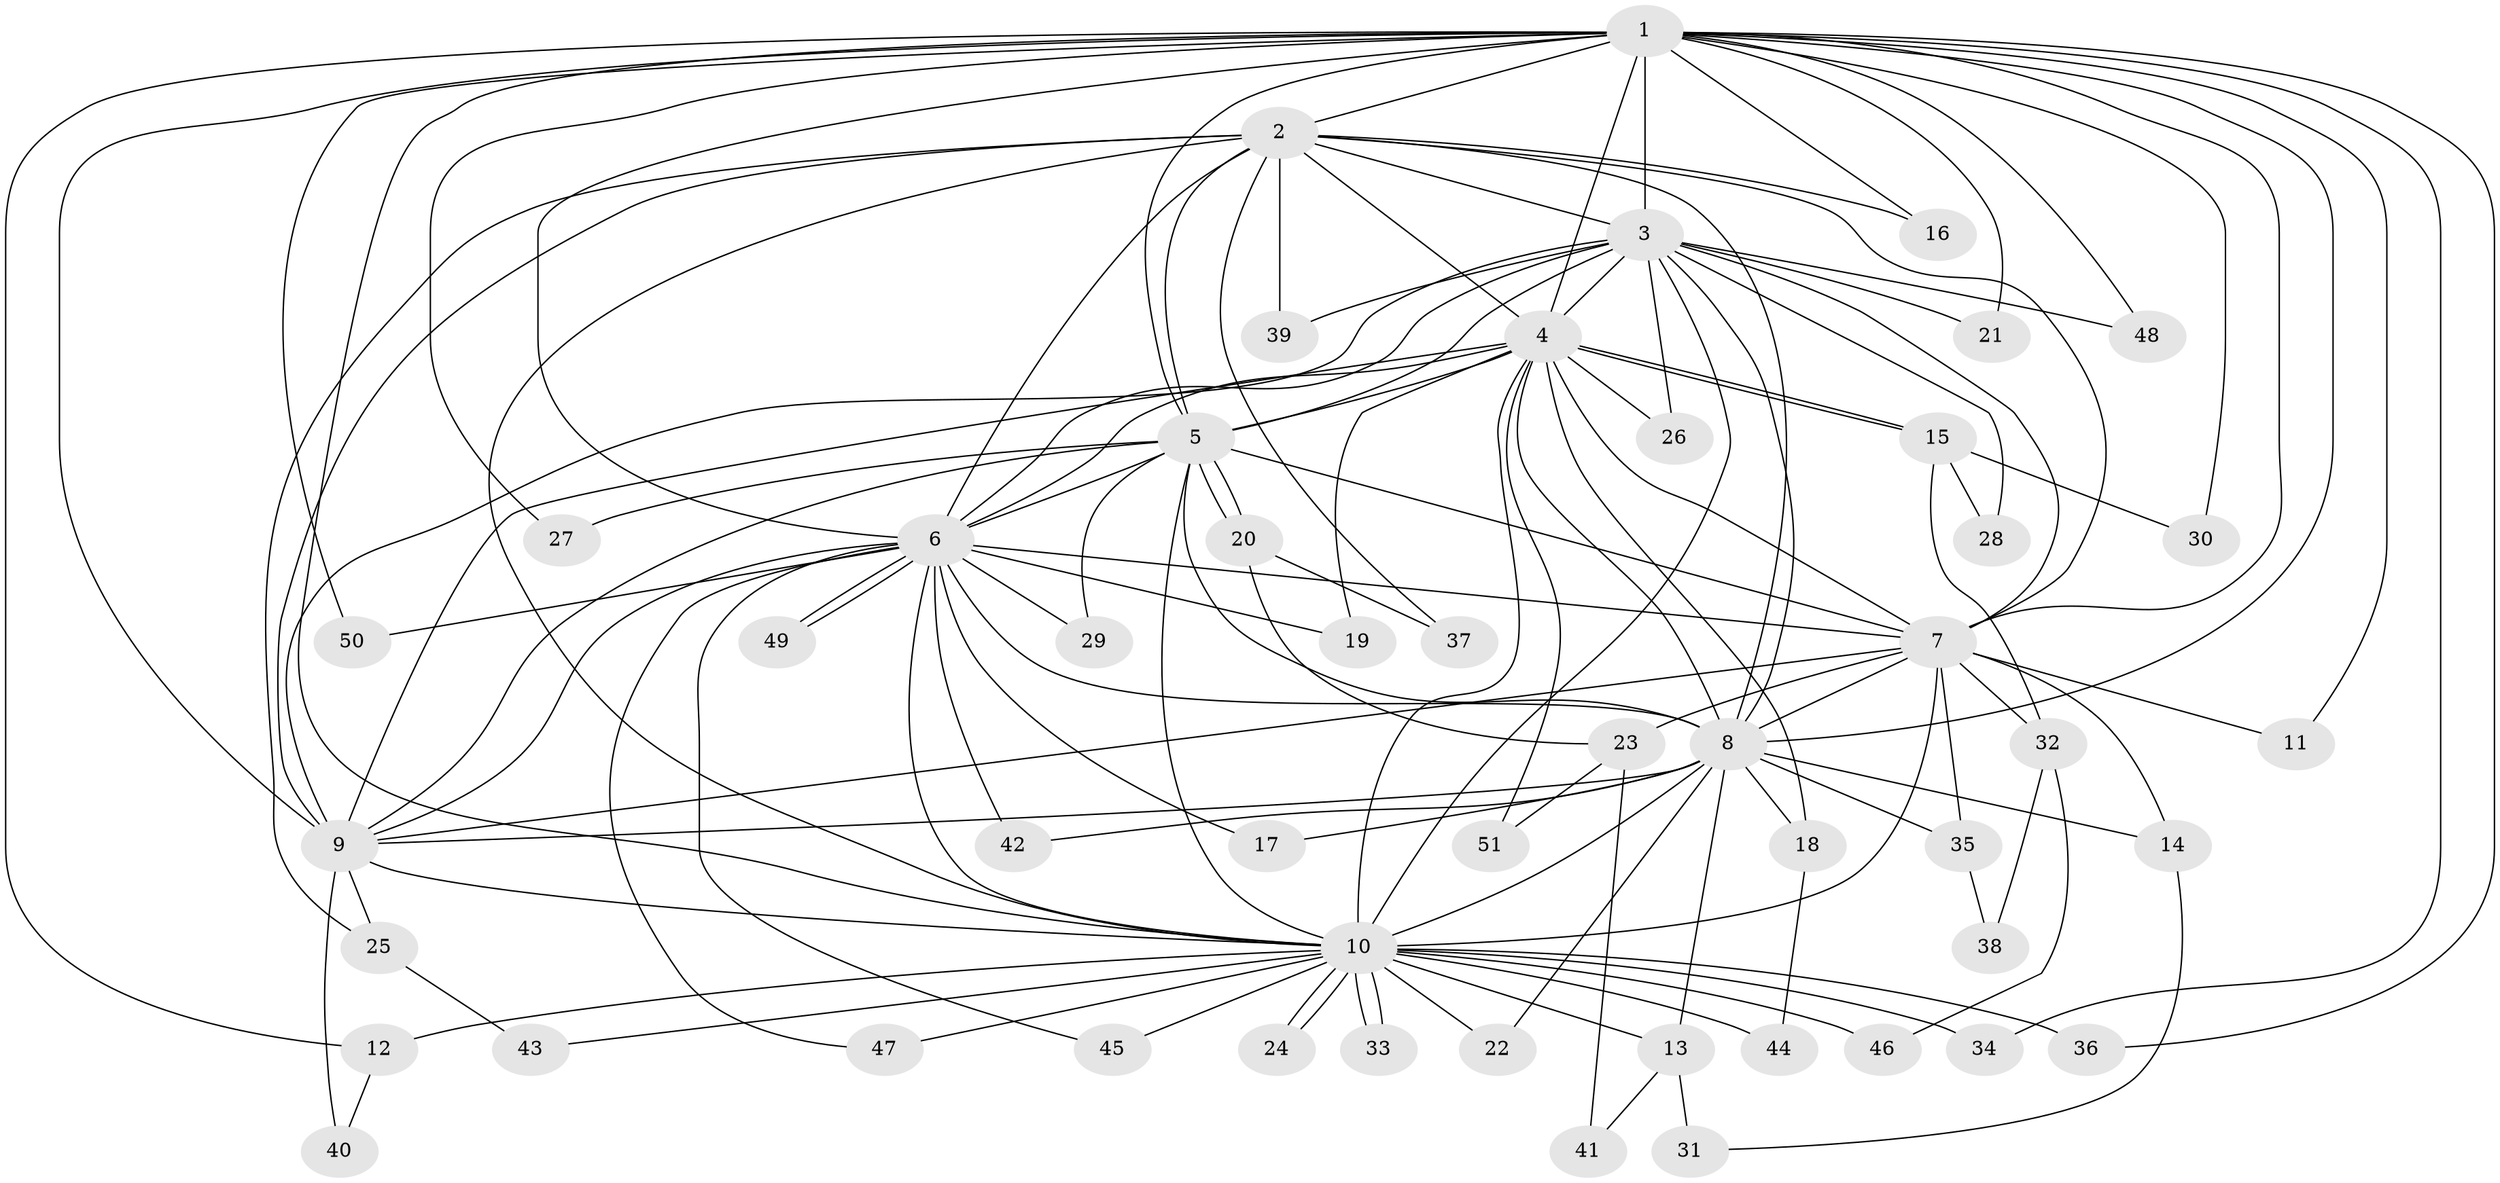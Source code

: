 // Generated by graph-tools (version 1.1) at 2025/25/03/09/25 03:25:45]
// undirected, 51 vertices, 127 edges
graph export_dot {
graph [start="1"]
  node [color=gray90,style=filled];
  1;
  2;
  3;
  4;
  5;
  6;
  7;
  8;
  9;
  10;
  11;
  12;
  13;
  14;
  15;
  16;
  17;
  18;
  19;
  20;
  21;
  22;
  23;
  24;
  25;
  26;
  27;
  28;
  29;
  30;
  31;
  32;
  33;
  34;
  35;
  36;
  37;
  38;
  39;
  40;
  41;
  42;
  43;
  44;
  45;
  46;
  47;
  48;
  49;
  50;
  51;
  1 -- 2;
  1 -- 3;
  1 -- 4;
  1 -- 5;
  1 -- 6;
  1 -- 7;
  1 -- 8;
  1 -- 9;
  1 -- 10;
  1 -- 11;
  1 -- 12;
  1 -- 16;
  1 -- 21;
  1 -- 27;
  1 -- 30;
  1 -- 34;
  1 -- 36;
  1 -- 48;
  1 -- 50;
  2 -- 3;
  2 -- 4;
  2 -- 5;
  2 -- 6;
  2 -- 7;
  2 -- 8;
  2 -- 9;
  2 -- 10;
  2 -- 16;
  2 -- 25;
  2 -- 37;
  2 -- 39;
  3 -- 4;
  3 -- 5;
  3 -- 6;
  3 -- 7;
  3 -- 8;
  3 -- 9;
  3 -- 10;
  3 -- 21;
  3 -- 26;
  3 -- 28;
  3 -- 39;
  3 -- 48;
  4 -- 5;
  4 -- 6;
  4 -- 7;
  4 -- 8;
  4 -- 9;
  4 -- 10;
  4 -- 15;
  4 -- 15;
  4 -- 18;
  4 -- 19;
  4 -- 26;
  4 -- 51;
  5 -- 6;
  5 -- 7;
  5 -- 8;
  5 -- 9;
  5 -- 10;
  5 -- 20;
  5 -- 20;
  5 -- 27;
  5 -- 29;
  6 -- 7;
  6 -- 8;
  6 -- 9;
  6 -- 10;
  6 -- 17;
  6 -- 19;
  6 -- 29;
  6 -- 42;
  6 -- 45;
  6 -- 47;
  6 -- 49;
  6 -- 49;
  6 -- 50;
  7 -- 8;
  7 -- 9;
  7 -- 10;
  7 -- 11;
  7 -- 14;
  7 -- 23;
  7 -- 32;
  7 -- 35;
  8 -- 9;
  8 -- 10;
  8 -- 13;
  8 -- 14;
  8 -- 17;
  8 -- 18;
  8 -- 22;
  8 -- 35;
  8 -- 42;
  9 -- 10;
  9 -- 25;
  9 -- 40;
  10 -- 12;
  10 -- 13;
  10 -- 22;
  10 -- 24;
  10 -- 24;
  10 -- 33;
  10 -- 33;
  10 -- 34;
  10 -- 36;
  10 -- 43;
  10 -- 44;
  10 -- 45;
  10 -- 46;
  10 -- 47;
  12 -- 40;
  13 -- 31;
  13 -- 41;
  14 -- 31;
  15 -- 28;
  15 -- 30;
  15 -- 32;
  18 -- 44;
  20 -- 23;
  20 -- 37;
  23 -- 41;
  23 -- 51;
  25 -- 43;
  32 -- 38;
  32 -- 46;
  35 -- 38;
}
